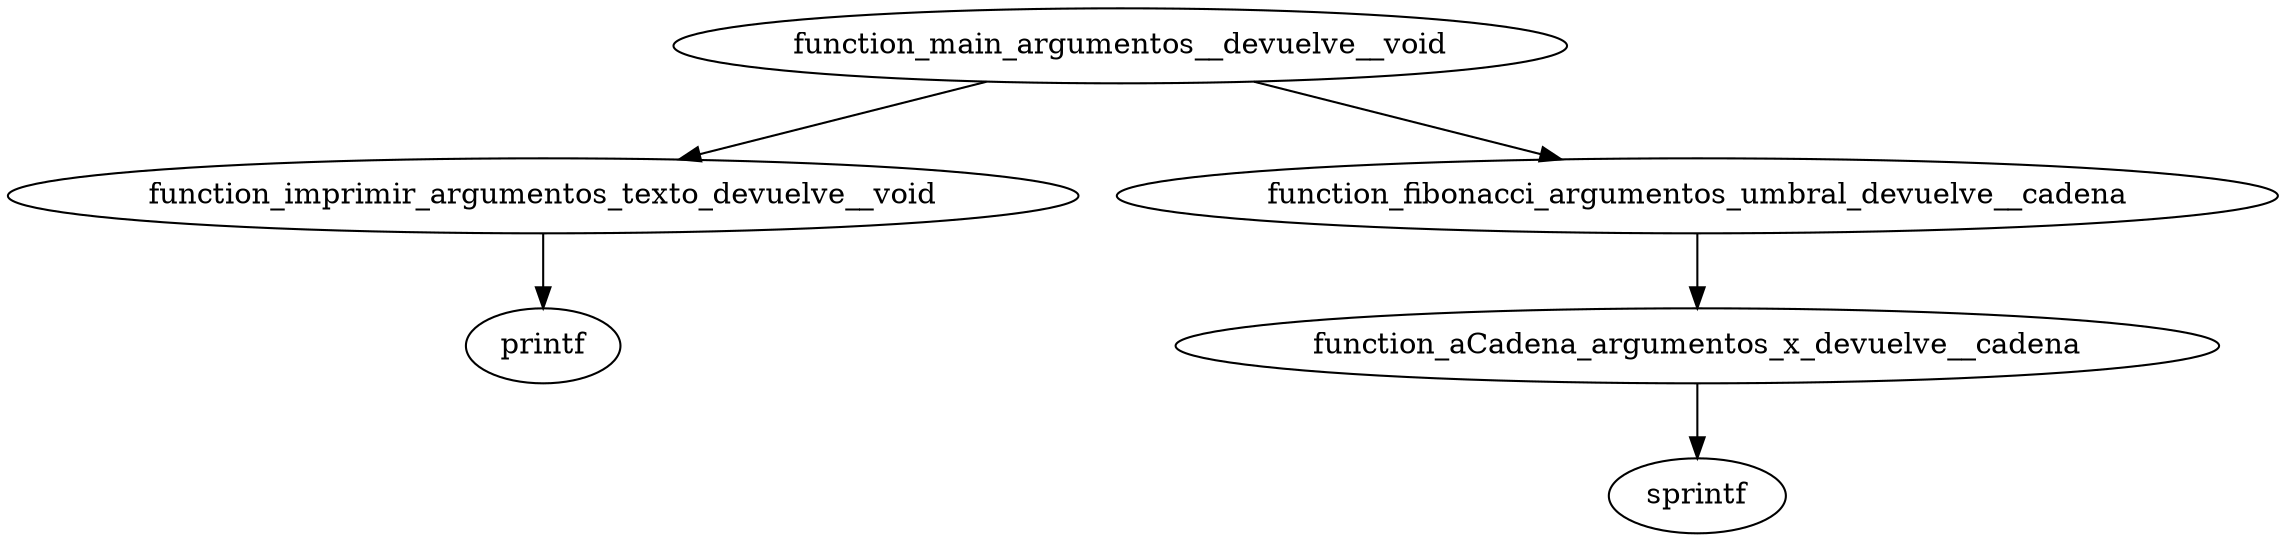 digraph main{

function_main_argumentos__devuelve__void->function_imprimir_argumentos_texto_devuelve__void->printf

function_main_argumentos__devuelve__void->function_fibonacci_argumentos_umbral_devuelve__cadena->function_aCadena_argumentos_x_devuelve__cadena->sprintf


}